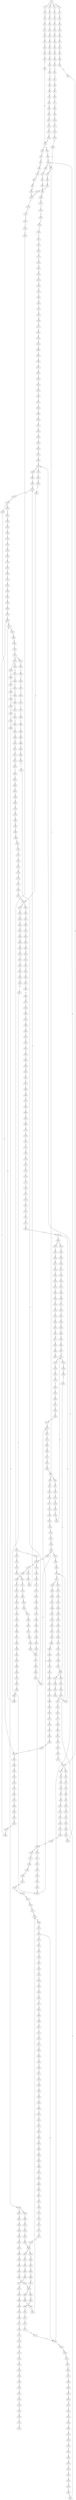strict digraph  {
	S0 -> S1 [ label = T ];
	S0 -> S2 [ label = C ];
	S0 -> S3 [ label = G ];
	S0 -> S4 [ label = A ];
	S1 -> S5 [ label = T ];
	S2 -> S6 [ label = T ];
	S3 -> S7 [ label = T ];
	S4 -> S8 [ label = C ];
	S5 -> S9 [ label = G ];
	S6 -> S10 [ label = G ];
	S7 -> S11 [ label = G ];
	S8 -> S12 [ label = G ];
	S9 -> S13 [ label = C ];
	S10 -> S14 [ label = G ];
	S11 -> S15 [ label = C ];
	S12 -> S16 [ label = T ];
	S13 -> S17 [ label = C ];
	S14 -> S18 [ label = C ];
	S15 -> S19 [ label = C ];
	S16 -> S20 [ label = C ];
	S17 -> S21 [ label = G ];
	S18 -> S22 [ label = G ];
	S19 -> S23 [ label = G ];
	S20 -> S24 [ label = G ];
	S21 -> S25 [ label = T ];
	S22 -> S26 [ label = C ];
	S23 -> S27 [ label = C ];
	S24 -> S28 [ label = T ];
	S25 -> S29 [ label = A ];
	S26 -> S30 [ label = A ];
	S27 -> S31 [ label = A ];
	S28 -> S32 [ label = G ];
	S29 -> S33 [ label = G ];
	S30 -> S34 [ label = G ];
	S31 -> S35 [ label = A ];
	S32 -> S36 [ label = A ];
	S33 -> S37 [ label = C ];
	S34 -> S38 [ label = C ];
	S35 -> S39 [ label = C ];
	S36 -> S40 [ label = C ];
	S37 -> S41 [ label = C ];
	S38 -> S42 [ label = G ];
	S39 -> S43 [ label = C ];
	S40 -> S44 [ label = C ];
	S41 -> S45 [ label = G ];
	S42 -> S46 [ label = G ];
	S43 -> S47 [ label = A ];
	S44 -> S48 [ label = G ];
	S45 -> S49 [ label = G ];
	S45 -> S50 [ label = C ];
	S46 -> S51 [ label = G ];
	S47 -> S52 [ label = G ];
	S48 -> S53 [ label = G ];
	S49 -> S54 [ label = T ];
	S50 -> S55 [ label = T ];
	S51 -> S56 [ label = T ];
	S52 -> S57 [ label = A ];
	S52 -> S58 [ label = T ];
	S53 -> S59 [ label = T ];
	S54 -> S60 [ label = G ];
	S55 -> S61 [ label = G ];
	S56 -> S62 [ label = G ];
	S57 -> S63 [ label = A ];
	S58 -> S64 [ label = C ];
	S59 -> S65 [ label = C ];
	S60 -> S66 [ label = A ];
	S60 -> S67 [ label = G ];
	S61 -> S68 [ label = G ];
	S62 -> S69 [ label = C ];
	S63 -> S70 [ label = C ];
	S64 -> S71 [ label = G ];
	S65 -> S72 [ label = G ];
	S66 -> S73 [ label = C ];
	S67 -> S74 [ label = T ];
	S67 -> S75 [ label = A ];
	S68 -> S76 [ label = A ];
	S69 -> S77 [ label = C ];
	S70 -> S78 [ label = A ];
	S71 -> S79 [ label = C ];
	S72 -> S80 [ label = C ];
	S73 -> S81 [ label = G ];
	S74 -> S82 [ label = G ];
	S74 -> S83 [ label = T ];
	S75 -> S84 [ label = A ];
	S76 -> S85 [ label = A ];
	S77 -> S86 [ label = G ];
	S78 -> S87 [ label = G ];
	S79 -> S88 [ label = G ];
	S80 -> S89 [ label = G ];
	S81 -> S90 [ label = T ];
	S82 -> S91 [ label = G ];
	S83 -> S92 [ label = A ];
	S84 -> S93 [ label = G ];
	S85 -> S94 [ label = G ];
	S86 -> S95 [ label = C ];
	S87 -> S96 [ label = C ];
	S88 -> S97 [ label = C ];
	S89 -> S98 [ label = T ];
	S90 -> S99 [ label = G ];
	S91 -> S100 [ label = A ];
	S92 -> S101 [ label = G ];
	S93 -> S102 [ label = A ];
	S94 -> S103 [ label = A ];
	S95 -> S104 [ label = C ];
	S96 -> S105 [ label = C ];
	S97 -> S106 [ label = A ];
	S98 -> S107 [ label = A ];
	S99 -> S108 [ label = G ];
	S100 -> S109 [ label = A ];
	S101 -> S110 [ label = A ];
	S102 -> S111 [ label = A ];
	S103 -> S111 [ label = A ];
	S104 -> S112 [ label = G ];
	S105 -> S113 [ label = G ];
	S106 -> S114 [ label = G ];
	S107 -> S115 [ label = G ];
	S108 -> S116 [ label = G ];
	S109 -> S117 [ label = C ];
	S110 -> S118 [ label = A ];
	S111 -> S119 [ label = C ];
	S112 -> S120 [ label = G ];
	S113 -> S121 [ label = T ];
	S114 -> S122 [ label = C ];
	S115 -> S123 [ label = C ];
	S116 -> S124 [ label = T ];
	S117 -> S125 [ label = C ];
	S118 -> S126 [ label = G ];
	S119 -> S127 [ label = G ];
	S120 -> S128 [ label = T ];
	S121 -> S129 [ label = C ];
	S122 -> S130 [ label = C ];
	S123 -> S131 [ label = C ];
	S124 -> S132 [ label = A ];
	S125 -> S133 [ label = T ];
	S126 -> S134 [ label = G ];
	S127 -> S135 [ label = G ];
	S128 -> S136 [ label = G ];
	S129 -> S137 [ label = C ];
	S130 -> S138 [ label = G ];
	S131 -> S45 [ label = G ];
	S132 -> S139 [ label = C ];
	S133 -> S140 [ label = C ];
	S134 -> S141 [ label = G ];
	S135 -> S142 [ label = C ];
	S136 -> S67 [ label = G ];
	S137 -> S143 [ label = T ];
	S138 -> S144 [ label = G ];
	S139 -> S145 [ label = T ];
	S140 -> S146 [ label = G ];
	S141 -> S147 [ label = G ];
	S142 -> S148 [ label = A ];
	S143 -> S149 [ label = C ];
	S144 -> S150 [ label = T ];
	S145 -> S151 [ label = A ];
	S146 -> S152 [ label = G ];
	S147 -> S153 [ label = T ];
	S147 -> S154 [ label = G ];
	S148 -> S155 [ label = C ];
	S149 -> S156 [ label = T ];
	S150 -> S60 [ label = G ];
	S151 -> S157 [ label = T ];
	S152 -> S158 [ label = C ];
	S153 -> S159 [ label = C ];
	S154 -> S160 [ label = T ];
	S155 -> S161 [ label = C ];
	S155 -> S162 [ label = T ];
	S156 -> S163 [ label = T ];
	S156 -> S164 [ label = G ];
	S157 -> S165 [ label = T ];
	S158 -> S166 [ label = A ];
	S159 -> S167 [ label = T ];
	S160 -> S168 [ label = C ];
	S161 -> S169 [ label = G ];
	S162 -> S170 [ label = G ];
	S163 -> S171 [ label = C ];
	S164 -> S172 [ label = T ];
	S165 -> S173 [ label = G ];
	S166 -> S174 [ label = C ];
	S167 -> S175 [ label = C ];
	S168 -> S176 [ label = C ];
	S169 -> S177 [ label = A ];
	S169 -> S178 [ label = G ];
	S170 -> S179 [ label = G ];
	S171 -> S180 [ label = T ];
	S172 -> S181 [ label = C ];
	S173 -> S182 [ label = G ];
	S174 -> S183 [ label = G ];
	S174 -> S184 [ label = C ];
	S175 -> S185 [ label = T ];
	S176 -> S186 [ label = G ];
	S177 -> S187 [ label = G ];
	S177 -> S188 [ label = A ];
	S178 -> S189 [ label = G ];
	S179 -> S190 [ label = G ];
	S180 -> S191 [ label = C ];
	S181 -> S192 [ label = G ];
	S182 -> S193 [ label = A ];
	S183 -> S194 [ label = C ];
	S184 -> S169 [ label = G ];
	S185 -> S195 [ label = C ];
	S186 -> S196 [ label = C ];
	S186 -> S197 [ label = T ];
	S187 -> S198 [ label = T ];
	S188 -> S199 [ label = T ];
	S189 -> S200 [ label = A ];
	S190 -> S201 [ label = A ];
	S191 -> S202 [ label = G ];
	S192 -> S203 [ label = T ];
	S193 -> S204 [ label = A ];
	S194 -> S205 [ label = G ];
	S195 -> S206 [ label = G ];
	S196 -> S207 [ label = C ];
	S197 -> S208 [ label = C ];
	S198 -> S209 [ label = C ];
	S199 -> S210 [ label = G ];
	S200 -> S211 [ label = A ];
	S201 -> S212 [ label = A ];
	S202 -> S213 [ label = G ];
	S203 -> S214 [ label = G ];
	S204 -> S215 [ label = C ];
	S205 -> S216 [ label = C ];
	S206 -> S217 [ label = T ];
	S207 -> S218 [ label = G ];
	S208 -> S219 [ label = G ];
	S209 -> S220 [ label = C ];
	S210 -> S221 [ label = T ];
	S211 -> S222 [ label = T ];
	S212 -> S223 [ label = C ];
	S213 -> S224 [ label = A ];
	S214 -> S225 [ label = G ];
	S215 -> S226 [ label = G ];
	S216 -> S227 [ label = G ];
	S217 -> S228 [ label = G ];
	S218 -> S229 [ label = G ];
	S219 -> S230 [ label = G ];
	S220 -> S231 [ label = A ];
	S221 -> S232 [ label = A ];
	S222 -> S233 [ label = T ];
	S223 -> S234 [ label = T ];
	S224 -> S235 [ label = G ];
	S225 -> S236 [ label = T ];
	S226 -> S237 [ label = G ];
	S227 -> S238 [ label = C ];
	S227 -> S239 [ label = G ];
	S228 -> S240 [ label = G ];
	S229 -> S241 [ label = A ];
	S230 -> S242 [ label = A ];
	S231 -> S243 [ label = G ];
	S232 -> S244 [ label = G ];
	S233 -> S245 [ label = G ];
	S234 -> S246 [ label = G ];
	S235 -> S247 [ label = A ];
	S236 -> S248 [ label = A ];
	S237 -> S249 [ label = T ];
	S238 -> S250 [ label = G ];
	S239 -> S251 [ label = C ];
	S240 -> S252 [ label = T ];
	S241 -> S253 [ label = A ];
	S242 -> S254 [ label = A ];
	S243 -> S255 [ label = T ];
	S243 -> S256 [ label = C ];
	S244 -> S257 [ label = T ];
	S245 -> S258 [ label = A ];
	S246 -> S259 [ label = G ];
	S247 -> S260 [ label = G ];
	S248 -> S261 [ label = C ];
	S249 -> S262 [ label = A ];
	S250 -> S263 [ label = T ];
	S251 -> S264 [ label = T ];
	S252 -> S248 [ label = A ];
	S253 -> S265 [ label = C ];
	S254 -> S266 [ label = C ];
	S255 -> S267 [ label = A ];
	S256 -> S268 [ label = T ];
	S257 -> S269 [ label = T ];
	S258 -> S270 [ label = A ];
	S259 -> S271 [ label = A ];
	S260 -> S272 [ label = G ];
	S261 -> S273 [ label = C ];
	S262 -> S274 [ label = C ];
	S263 -> S275 [ label = C ];
	S264 -> S276 [ label = G ];
	S265 -> S277 [ label = T ];
	S266 -> S278 [ label = A ];
	S266 -> S279 [ label = T ];
	S267 -> S280 [ label = G ];
	S268 -> S281 [ label = T ];
	S269 -> S282 [ label = T ];
	S270 -> S283 [ label = C ];
	S271 -> S284 [ label = C ];
	S272 -> S285 [ label = T ];
	S273 -> S286 [ label = G ];
	S274 -> S287 [ label = G ];
	S275 -> S288 [ label = G ];
	S276 -> S289 [ label = G ];
	S277 -> S290 [ label = G ];
	S278 -> S291 [ label = G ];
	S279 -> S292 [ label = A ];
	S280 -> S293 [ label = G ];
	S281 -> S294 [ label = C ];
	S282 -> S295 [ label = C ];
	S283 -> S296 [ label = C ];
	S284 -> S297 [ label = C ];
	S285 -> S298 [ label = C ];
	S286 -> S299 [ label = G ];
	S287 -> S300 [ label = A ];
	S288 -> S301 [ label = A ];
	S289 -> S302 [ label = A ];
	S290 -> S303 [ label = C ];
	S291 -> S304 [ label = G ];
	S292 -> S305 [ label = C ];
	S293 -> S306 [ label = G ];
	S294 -> S307 [ label = A ];
	S295 -> S308 [ label = A ];
	S296 -> S309 [ label = C ];
	S297 -> S310 [ label = C ];
	S298 -> S311 [ label = C ];
	S299 -> S312 [ label = T ];
	S300 -> S313 [ label = A ];
	S301 -> S314 [ label = C ];
	S302 -> S315 [ label = A ];
	S303 -> S316 [ label = A ];
	S304 -> S317 [ label = A ];
	S305 -> S318 [ label = A ];
	S306 -> S319 [ label = T ];
	S307 -> S320 [ label = C ];
	S308 -> S321 [ label = C ];
	S309 -> S322 [ label = G ];
	S310 -> S323 [ label = G ];
	S311 -> S324 [ label = C ];
	S312 -> S325 [ label = G ];
	S313 -> S326 [ label = G ];
	S314 -> S327 [ label = G ];
	S315 -> S328 [ label = T ];
	S316 -> S329 [ label = A ];
	S317 -> S330 [ label = A ];
	S318 -> S331 [ label = A ];
	S319 -> S332 [ label = C ];
	S320 -> S333 [ label = G ];
	S321 -> S334 [ label = T ];
	S322 -> S335 [ label = T ];
	S323 -> S336 [ label = T ];
	S324 -> S337 [ label = A ];
	S324 -> S338 [ label = G ];
	S325 -> S339 [ label = G ];
	S326 -> S340 [ label = A ];
	S327 -> S341 [ label = C ];
	S328 -> S342 [ label = G ];
	S329 -> S343 [ label = C ];
	S330 -> S344 [ label = T ];
	S331 -> S345 [ label = C ];
	S332 -> S346 [ label = A ];
	S333 -> S347 [ label = C ];
	S334 -> S348 [ label = C ];
	S335 -> S349 [ label = C ];
	S336 -> S350 [ label = C ];
	S337 -> S351 [ label = G ];
	S338 -> S352 [ label = G ];
	S338 -> S353 [ label = A ];
	S339 -> S74 [ label = T ];
	S340 -> S354 [ label = A ];
	S341 -> S355 [ label = G ];
	S342 -> S356 [ label = G ];
	S343 -> S357 [ label = C ];
	S344 -> S358 [ label = A ];
	S345 -> S359 [ label = G ];
	S346 -> S360 [ label = C ];
	S347 -> S361 [ label = C ];
	S348 -> S362 [ label = C ];
	S349 -> S363 [ label = T ];
	S350 -> S363 [ label = T ];
	S351 -> S364 [ label = A ];
	S352 -> S365 [ label = A ];
	S353 -> S366 [ label = G ];
	S353 -> S367 [ label = A ];
	S354 -> S368 [ label = G ];
	S355 -> S369 [ label = C ];
	S356 -> S370 [ label = G ];
	S357 -> S371 [ label = A ];
	S358 -> S372 [ label = G ];
	S359 -> S373 [ label = A ];
	S360 -> S374 [ label = T ];
	S361 -> S375 [ label = C ];
	S362 -> S376 [ label = T ];
	S363 -> S377 [ label = C ];
	S364 -> S378 [ label = G ];
	S365 -> S379 [ label = G ];
	S366 -> S380 [ label = T ];
	S367 -> S381 [ label = G ];
	S368 -> S382 [ label = T ];
	S369 -> S383 [ label = C ];
	S370 -> S384 [ label = G ];
	S371 -> S52 [ label = G ];
	S372 -> S385 [ label = T ];
	S373 -> S386 [ label = A ];
	S374 -> S387 [ label = C ];
	S375 -> S388 [ label = T ];
	S376 -> S389 [ label = T ];
	S377 -> S390 [ label = G ];
	S378 -> S391 [ label = C ];
	S379 -> S392 [ label = G ];
	S380 -> S393 [ label = C ];
	S381 -> S394 [ label = T ];
	S382 -> S395 [ label = G ];
	S383 -> S396 [ label = T ];
	S384 -> S397 [ label = T ];
	S385 -> S398 [ label = C ];
	S386 -> S399 [ label = A ];
	S387 -> S400 [ label = G ];
	S388 -> S401 [ label = T ];
	S389 -> S402 [ label = T ];
	S390 -> S403 [ label = G ];
	S391 -> S404 [ label = C ];
	S392 -> S405 [ label = C ];
	S393 -> S220 [ label = C ];
	S394 -> S406 [ label = C ];
	S395 -> S407 [ label = T ];
	S396 -> S408 [ label = C ];
	S397 -> S409 [ label = C ];
	S398 -> S410 [ label = T ];
	S399 -> S411 [ label = A ];
	S400 -> S412 [ label = C ];
	S401 -> S413 [ label = C ];
	S402 -> S414 [ label = C ];
	S403 -> S415 [ label = C ];
	S404 -> S416 [ label = A ];
	S405 -> S417 [ label = G ];
	S406 -> S418 [ label = G ];
	S407 -> S419 [ label = C ];
	S408 -> S420 [ label = G ];
	S409 -> S421 [ label = C ];
	S410 -> S422 [ label = C ];
	S411 -> S423 [ label = C ];
	S412 -> S424 [ label = T ];
	S413 -> S425 [ label = A ];
	S414 -> S426 [ label = A ];
	S415 -> S427 [ label = A ];
	S416 -> S428 [ label = C ];
	S417 -> S429 [ label = T ];
	S418 -> S430 [ label = C ];
	S418 -> S431 [ label = A ];
	S419 -> S432 [ label = C ];
	S420 -> S433 [ label = G ];
	S421 -> S186 [ label = G ];
	S422 -> S434 [ label = T ];
	S423 -> S435 [ label = A ];
	S424 -> S436 [ label = T ];
	S425 -> S437 [ label = T ];
	S426 -> S438 [ label = T ];
	S427 -> S174 [ label = C ];
	S428 -> S439 [ label = G ];
	S429 -> S440 [ label = G ];
	S430 -> S441 [ label = G ];
	S431 -> S442 [ label = G ];
	S432 -> S443 [ label = T ];
	S433 -> S444 [ label = G ];
	S434 -> S445 [ label = C ];
	S435 -> S446 [ label = G ];
	S436 -> S447 [ label = C ];
	S437 -> S448 [ label = C ];
	S438 -> S449 [ label = C ];
	S439 -> S450 [ label = G ];
	S440 -> S451 [ label = G ];
	S441 -> S452 [ label = G ];
	S442 -> S453 [ label = G ];
	S443 -> S454 [ label = G ];
	S444 -> S455 [ label = C ];
	S445 -> S456 [ label = T ];
	S446 -> S457 [ label = A ];
	S447 -> S458 [ label = A ];
	S448 -> S459 [ label = C ];
	S449 -> S460 [ label = C ];
	S450 -> S461 [ label = T ];
	S451 -> S462 [ label = T ];
	S452 -> S463 [ label = C ];
	S453 -> S464 [ label = T ];
	S454 -> S465 [ label = G ];
	S455 -> S466 [ label = T ];
	S456 -> S467 [ label = G ];
	S457 -> S468 [ label = A ];
	S458 -> S469 [ label = T ];
	S459 -> S470 [ label = A ];
	S460 -> S470 [ label = A ];
	S461 -> S471 [ label = T ];
	S462 -> S472 [ label = A ];
	S463 -> S473 [ label = T ];
	S464 -> S474 [ label = A ];
	S465 -> S475 [ label = C ];
	S466 -> S476 [ label = C ];
	S467 -> S477 [ label = A ];
	S468 -> S478 [ label = G ];
	S469 -> S479 [ label = C ];
	S470 -> S480 [ label = G ];
	S471 -> S481 [ label = A ];
	S472 -> S482 [ label = T ];
	S473 -> S483 [ label = A ];
	S474 -> S484 [ label = T ];
	S475 -> S485 [ label = C ];
	S476 -> S486 [ label = A ];
	S477 -> S487 [ label = G ];
	S478 -> S488 [ label = G ];
	S479 -> S459 [ label = C ];
	S480 -> S489 [ label = A ];
	S481 -> S490 [ label = C ];
	S482 -> S491 [ label = G ];
	S483 -> S492 [ label = T ];
	S484 -> S493 [ label = A ];
	S485 -> S494 [ label = T ];
	S486 -> S495 [ label = C ];
	S487 -> S496 [ label = T ];
	S488 -> S497 [ label = G ];
	S489 -> S498 [ label = A ];
	S490 -> S499 [ label = T ];
	S491 -> S500 [ label = A ];
	S492 -> S501 [ label = A ];
	S493 -> S502 [ label = A ];
	S494 -> S503 [ label = G ];
	S495 -> S504 [ label = G ];
	S496 -> S505 [ label = A ];
	S497 -> S147 [ label = G ];
	S498 -> S506 [ label = C ];
	S499 -> S507 [ label = G ];
	S500 -> S508 [ label = G ];
	S501 -> S509 [ label = G ];
	S502 -> S510 [ label = G ];
	S503 -> S511 [ label = G ];
	S504 -> S512 [ label = T ];
	S506 -> S513 [ label = C ];
	S507 -> S514 [ label = C ];
	S508 -> S515 [ label = C ];
	S509 -> S516 [ label = T ];
	S510 -> S517 [ label = T ];
	S511 -> S518 [ label = G ];
	S512 -> S519 [ label = C ];
	S513 -> S520 [ label = A ];
	S513 -> S521 [ label = G ];
	S514 -> S522 [ label = A ];
	S515 -> S523 [ label = G ];
	S516 -> S524 [ label = A ];
	S517 -> S525 [ label = C ];
	S518 -> S526 [ label = T ];
	S519 -> S527 [ label = C ];
	S520 -> S528 [ label = G ];
	S520 -> S529 [ label = C ];
	S521 -> S530 [ label = G ];
	S522 -> S531 [ label = G ];
	S523 -> S532 [ label = G ];
	S524 -> S533 [ label = G ];
	S525 -> S534 [ label = G ];
	S526 -> S535 [ label = C ];
	S527 -> S536 [ label = A ];
	S528 -> S537 [ label = A ];
	S529 -> S538 [ label = C ];
	S530 -> S539 [ label = A ];
	S531 -> S540 [ label = A ];
	S532 -> S541 [ label = T ];
	S533 -> S542 [ label = C ];
	S534 -> S543 [ label = T ];
	S535 -> S544 [ label = C ];
	S536 -> S545 [ label = G ];
	S537 -> S546 [ label = C ];
	S538 -> S547 [ label = A ];
	S539 -> S548 [ label = C ];
	S540 -> S549 [ label = C ];
	S541 -> S550 [ label = C ];
	S542 -> S551 [ label = C ];
	S543 -> S552 [ label = G ];
	S544 -> S553 [ label = C ];
	S545 -> S554 [ label = C ];
	S546 -> S555 [ label = T ];
	S547 -> S556 [ label = C ];
	S548 -> S557 [ label = G ];
	S549 -> S558 [ label = G ];
	S550 -> S559 [ label = G ];
	S551 -> S560 [ label = G ];
	S552 -> S561 [ label = G ];
	S553 -> S562 [ label = G ];
	S554 -> S268 [ label = T ];
	S555 -> S563 [ label = C ];
	S556 -> S564 [ label = C ];
	S557 -> S565 [ label = C ];
	S558 -> S566 [ label = G ];
	S559 -> S567 [ label = C ];
	S560 -> S568 [ label = A ];
	S561 -> S236 [ label = T ];
	S562 -> S353 [ label = A ];
	S563 -> S569 [ label = C ];
	S564 -> S570 [ label = C ];
	S565 -> S571 [ label = C ];
	S566 -> S572 [ label = A ];
	S567 -> S573 [ label = A ];
	S568 -> S574 [ label = A ];
	S569 -> S575 [ label = C ];
	S570 -> S576 [ label = C ];
	S571 -> S577 [ label = C ];
	S572 -> S578 [ label = C ];
	S573 -> S579 [ label = C ];
	S574 -> S580 [ label = A ];
	S575 -> S581 [ label = A ];
	S576 -> S582 [ label = T ];
	S577 -> S583 [ label = A ];
	S578 -> S584 [ label = A ];
	S579 -> S585 [ label = G ];
	S580 -> S586 [ label = C ];
	S581 -> S587 [ label = T ];
	S582 -> S588 [ label = T ];
	S583 -> S589 [ label = T ];
	S584 -> S590 [ label = C ];
	S585 -> S591 [ label = C ];
	S586 -> S592 [ label = C ];
	S587 -> S593 [ label = C ];
	S588 -> S594 [ label = C ];
	S589 -> S595 [ label = C ];
	S590 -> S596 [ label = A ];
	S591 -> S597 [ label = G ];
	S592 -> S598 [ label = C ];
	S593 -> S599 [ label = T ];
	S594 -> S600 [ label = C ];
	S594 -> S601 [ label = G ];
	S595 -> S602 [ label = G ];
	S596 -> S603 [ label = C ];
	S597 -> S216 [ label = C ];
	S598 -> S604 [ label = C ];
	S599 -> S605 [ label = G ];
	S600 -> S606 [ label = T ];
	S601 -> S607 [ label = A ];
	S602 -> S608 [ label = T ];
	S603 -> S609 [ label = C ];
	S604 -> S610 [ label = G ];
	S605 -> S611 [ label = C ];
	S606 -> S612 [ label = G ];
	S607 -> S613 [ label = T ];
	S608 -> S614 [ label = C ];
	S609 -> S615 [ label = T ];
	S610 -> S616 [ label = A ];
	S611 -> S617 [ label = C ];
	S612 -> S618 [ label = T ];
	S613 -> S619 [ label = C ];
	S614 -> S620 [ label = C ];
	S615 -> S621 [ label = C ];
	S616 -> S622 [ label = C ];
	S617 -> S623 [ label = A ];
	S618 -> S624 [ label = C ];
	S619 -> S625 [ label = G ];
	S620 -> S626 [ label = T ];
	S621 -> S627 [ label = T ];
	S622 -> S628 [ label = T ];
	S623 -> S629 [ label = G ];
	S624 -> S630 [ label = C ];
	S625 -> S631 [ label = T ];
	S626 -> S632 [ label = C ];
	S627 -> S633 [ label = A ];
	S628 -> S634 [ label = A ];
	S629 -> S635 [ label = T ];
	S630 -> S636 [ label = T ];
	S631 -> S637 [ label = T ];
	S632 -> S156 [ label = T ];
	S633 -> S638 [ label = G ];
	S634 -> S639 [ label = G ];
	S635 -> S640 [ label = C ];
	S636 -> S641 [ label = A ];
	S636 -> S642 [ label = T ];
	S637 -> S643 [ label = T ];
	S638 -> S644 [ label = A ];
	S639 -> S645 [ label = A ];
	S640 -> S646 [ label = G ];
	S641 -> S647 [ label = C ];
	S642 -> S648 [ label = G ];
	S643 -> S649 [ label = G ];
	S644 -> S650 [ label = A ];
	S645 -> S651 [ label = A ];
	S646 -> S652 [ label = T ];
	S647 -> S653 [ label = T ];
	S648 -> S654 [ label = T ];
	S649 -> S655 [ label = T ];
	S650 -> S656 [ label = C ];
	S651 -> S657 [ label = T ];
	S652 -> S658 [ label = A ];
	S653 -> S659 [ label = A ];
	S654 -> S660 [ label = A ];
	S655 -> S661 [ label = A ];
	S656 -> S662 [ label = G ];
	S657 -> S663 [ label = C ];
	S658 -> S664 [ label = A ];
	S659 -> S665 [ label = C ];
	S660 -> S666 [ label = G ];
	S661 -> S667 [ label = G ];
	S662 -> S668 [ label = A ];
	S663 -> S669 [ label = G ];
	S664 -> S670 [ label = G ];
	S665 -> S671 [ label = C ];
	S666 -> S672 [ label = G ];
	S667 -> S673 [ label = G ];
	S668 -> S674 [ label = G ];
	S669 -> S675 [ label = G ];
	S670 -> S676 [ label = A ];
	S671 -> S677 [ label = A ];
	S672 -> S678 [ label = A ];
	S673 -> S678 [ label = A ];
	S674 -> S679 [ label = G ];
	S675 -> S680 [ label = G ];
	S676 -> S681 [ label = C ];
	S677 -> S682 [ label = G ];
	S678 -> S683 [ label = G ];
	S678 -> S684 [ label = A ];
	S679 -> S685 [ label = T ];
	S680 -> S686 [ label = T ];
	S681 -> S687 [ label = G ];
	S682 -> S688 [ label = G ];
	S683 -> S689 [ label = A ];
	S684 -> S690 [ label = A ];
	S685 -> S691 [ label = G ];
	S686 -> S692 [ label = A ];
	S687 -> S693 [ label = G ];
	S688 -> S694 [ label = A ];
	S689 -> S695 [ label = G ];
	S690 -> S696 [ label = G ];
	S691 -> S697 [ label = T ];
	S692 -> S698 [ label = T ];
	S693 -> S699 [ label = C ];
	S694 -> S700 [ label = G ];
	S695 -> S701 [ label = G ];
	S696 -> S702 [ label = G ];
	S697 -> S703 [ label = C ];
	S698 -> S704 [ label = C ];
	S699 -> S705 [ label = T ];
	S700 -> S706 [ label = A ];
	S701 -> S285 [ label = T ];
	S702 -> S707 [ label = T ];
	S703 -> S708 [ label = C ];
	S704 -> S709 [ label = C ];
	S705 -> S710 [ label = C ];
	S706 -> S711 [ label = G ];
	S707 -> S712 [ label = C ];
	S708 -> S713 [ label = C ];
	S709 -> S714 [ label = C ];
	S710 -> S715 [ label = T ];
	S711 -> S716 [ label = T ];
	S712 -> S717 [ label = C ];
	S713 -> S718 [ label = T ];
	S714 -> S719 [ label = G ];
	S715 -> S720 [ label = C ];
	S716 -> S721 [ label = C ];
	S717 -> S722 [ label = C ];
	S718 -> S723 [ label = G ];
	S719 -> S724 [ label = A ];
	S720 -> S725 [ label = G ];
	S721 -> S726 [ label = A ];
	S722 -> S338 [ label = G ];
	S723 -> S727 [ label = T ];
	S724 -> S728 [ label = A ];
	S725 -> S729 [ label = A ];
	S726 -> S730 [ label = G ];
	S727 -> S731 [ label = C ];
	S728 -> S732 [ label = A ];
	S729 -> S733 [ label = A ];
	S730 -> S734 [ label = G ];
	S731 -> S735 [ label = C ];
	S732 -> S736 [ label = G ];
	S733 -> S737 [ label = G ];
	S734 -> S738 [ label = A ];
	S735 -> S636 [ label = T ];
	S736 -> S739 [ label = T ];
	S737 -> S740 [ label = T ];
	S738 -> S741 [ label = C ];
	S739 -> S742 [ label = G ];
	S740 -> S743 [ label = C ];
	S741 -> S744 [ label = C ];
	S742 -> S745 [ label = T ];
	S743 -> S418 [ label = G ];
	S744 -> S746 [ label = A ];
	S745 -> S747 [ label = C ];
	S746 -> S748 [ label = G ];
	S747 -> S749 [ label = G ];
	S748 -> S750 [ label = T ];
	S749 -> S751 [ label = T ];
	S750 -> S752 [ label = C ];
	S751 -> S753 [ label = C ];
	S752 -> S754 [ label = T ];
	S753 -> S755 [ label = G ];
	S754 -> S756 [ label = C ];
	S755 -> S757 [ label = G ];
	S756 -> S758 [ label = T ];
	S757 -> S759 [ label = A ];
	S758 -> S760 [ label = G ];
	S759 -> S254 [ label = A ];
	S760 -> S761 [ label = T ];
	S761 -> S762 [ label = A ];
}
